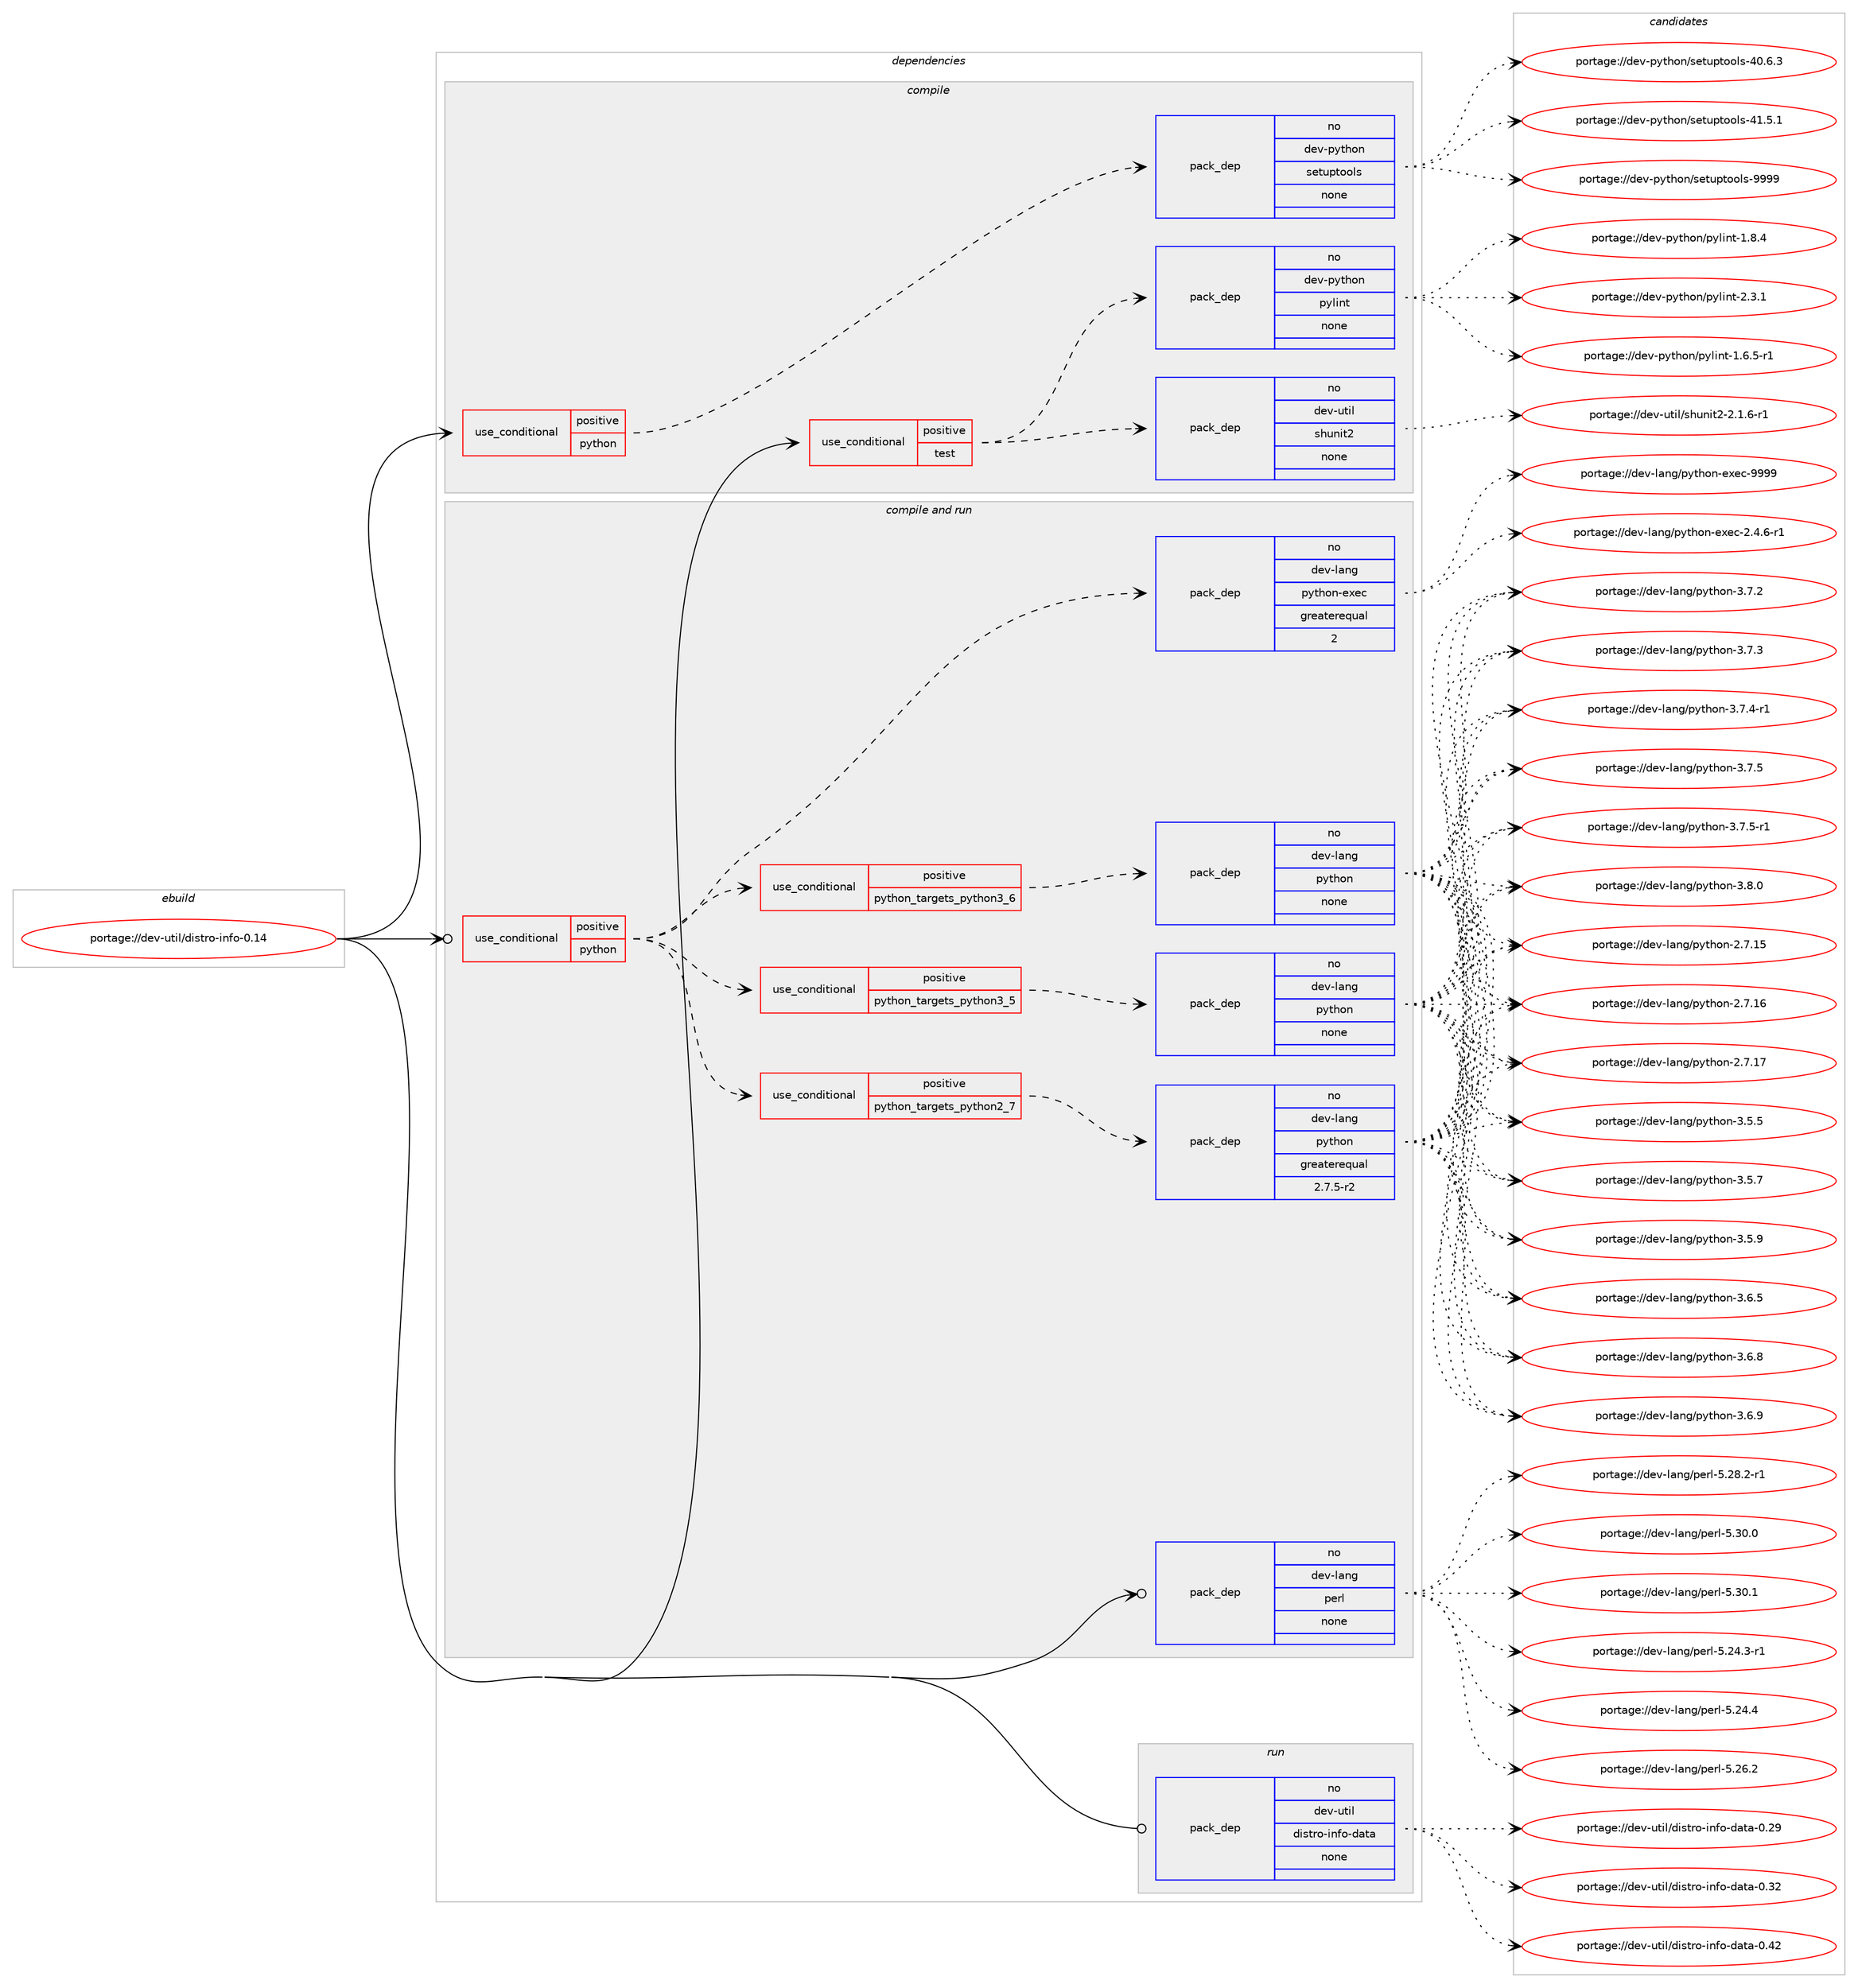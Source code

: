 digraph prolog {

# *************
# Graph options
# *************

newrank=true;
concentrate=true;
compound=true;
graph [rankdir=LR,fontname=Helvetica,fontsize=10,ranksep=1.5];#, ranksep=2.5, nodesep=0.2];
edge  [arrowhead=vee];
node  [fontname=Helvetica,fontsize=10];

# **********
# The ebuild
# **********

subgraph cluster_leftcol {
color=gray;
rank=same;
label=<<i>ebuild</i>>;
id [label="portage://dev-util/distro-info-0.14", color=red, width=4, href="../dev-util/distro-info-0.14.svg"];
}

# ****************
# The dependencies
# ****************

subgraph cluster_midcol {
color=gray;
label=<<i>dependencies</i>>;
subgraph cluster_compile {
fillcolor="#eeeeee";
style=filled;
label=<<i>compile</i>>;
subgraph cond71077 {
dependency261796 [label=<<TABLE BORDER="0" CELLBORDER="1" CELLSPACING="0" CELLPADDING="4"><TR><TD ROWSPAN="3" CELLPADDING="10">use_conditional</TD></TR><TR><TD>positive</TD></TR><TR><TD>python</TD></TR></TABLE>>, shape=none, color=red];
subgraph pack187077 {
dependency261797 [label=<<TABLE BORDER="0" CELLBORDER="1" CELLSPACING="0" CELLPADDING="4" WIDTH="220"><TR><TD ROWSPAN="6" CELLPADDING="30">pack_dep</TD></TR><TR><TD WIDTH="110">no</TD></TR><TR><TD>dev-python</TD></TR><TR><TD>setuptools</TD></TR><TR><TD>none</TD></TR><TR><TD></TD></TR></TABLE>>, shape=none, color=blue];
}
dependency261796:e -> dependency261797:w [weight=20,style="dashed",arrowhead="vee"];
}
id:e -> dependency261796:w [weight=20,style="solid",arrowhead="vee"];
subgraph cond71078 {
dependency261798 [label=<<TABLE BORDER="0" CELLBORDER="1" CELLSPACING="0" CELLPADDING="4"><TR><TD ROWSPAN="3" CELLPADDING="10">use_conditional</TD></TR><TR><TD>positive</TD></TR><TR><TD>test</TD></TR></TABLE>>, shape=none, color=red];
subgraph pack187078 {
dependency261799 [label=<<TABLE BORDER="0" CELLBORDER="1" CELLSPACING="0" CELLPADDING="4" WIDTH="220"><TR><TD ROWSPAN="6" CELLPADDING="30">pack_dep</TD></TR><TR><TD WIDTH="110">no</TD></TR><TR><TD>dev-util</TD></TR><TR><TD>shunit2</TD></TR><TR><TD>none</TD></TR><TR><TD></TD></TR></TABLE>>, shape=none, color=blue];
}
dependency261798:e -> dependency261799:w [weight=20,style="dashed",arrowhead="vee"];
subgraph pack187079 {
dependency261800 [label=<<TABLE BORDER="0" CELLBORDER="1" CELLSPACING="0" CELLPADDING="4" WIDTH="220"><TR><TD ROWSPAN="6" CELLPADDING="30">pack_dep</TD></TR><TR><TD WIDTH="110">no</TD></TR><TR><TD>dev-python</TD></TR><TR><TD>pylint</TD></TR><TR><TD>none</TD></TR><TR><TD></TD></TR></TABLE>>, shape=none, color=blue];
}
dependency261798:e -> dependency261800:w [weight=20,style="dashed",arrowhead="vee"];
}
id:e -> dependency261798:w [weight=20,style="solid",arrowhead="vee"];
}
subgraph cluster_compileandrun {
fillcolor="#eeeeee";
style=filled;
label=<<i>compile and run</i>>;
subgraph cond71079 {
dependency261801 [label=<<TABLE BORDER="0" CELLBORDER="1" CELLSPACING="0" CELLPADDING="4"><TR><TD ROWSPAN="3" CELLPADDING="10">use_conditional</TD></TR><TR><TD>positive</TD></TR><TR><TD>python</TD></TR></TABLE>>, shape=none, color=red];
subgraph cond71080 {
dependency261802 [label=<<TABLE BORDER="0" CELLBORDER="1" CELLSPACING="0" CELLPADDING="4"><TR><TD ROWSPAN="3" CELLPADDING="10">use_conditional</TD></TR><TR><TD>positive</TD></TR><TR><TD>python_targets_python2_7</TD></TR></TABLE>>, shape=none, color=red];
subgraph pack187080 {
dependency261803 [label=<<TABLE BORDER="0" CELLBORDER="1" CELLSPACING="0" CELLPADDING="4" WIDTH="220"><TR><TD ROWSPAN="6" CELLPADDING="30">pack_dep</TD></TR><TR><TD WIDTH="110">no</TD></TR><TR><TD>dev-lang</TD></TR><TR><TD>python</TD></TR><TR><TD>greaterequal</TD></TR><TR><TD>2.7.5-r2</TD></TR></TABLE>>, shape=none, color=blue];
}
dependency261802:e -> dependency261803:w [weight=20,style="dashed",arrowhead="vee"];
}
dependency261801:e -> dependency261802:w [weight=20,style="dashed",arrowhead="vee"];
subgraph cond71081 {
dependency261804 [label=<<TABLE BORDER="0" CELLBORDER="1" CELLSPACING="0" CELLPADDING="4"><TR><TD ROWSPAN="3" CELLPADDING="10">use_conditional</TD></TR><TR><TD>positive</TD></TR><TR><TD>python_targets_python3_5</TD></TR></TABLE>>, shape=none, color=red];
subgraph pack187081 {
dependency261805 [label=<<TABLE BORDER="0" CELLBORDER="1" CELLSPACING="0" CELLPADDING="4" WIDTH="220"><TR><TD ROWSPAN="6" CELLPADDING="30">pack_dep</TD></TR><TR><TD WIDTH="110">no</TD></TR><TR><TD>dev-lang</TD></TR><TR><TD>python</TD></TR><TR><TD>none</TD></TR><TR><TD></TD></TR></TABLE>>, shape=none, color=blue];
}
dependency261804:e -> dependency261805:w [weight=20,style="dashed",arrowhead="vee"];
}
dependency261801:e -> dependency261804:w [weight=20,style="dashed",arrowhead="vee"];
subgraph cond71082 {
dependency261806 [label=<<TABLE BORDER="0" CELLBORDER="1" CELLSPACING="0" CELLPADDING="4"><TR><TD ROWSPAN="3" CELLPADDING="10">use_conditional</TD></TR><TR><TD>positive</TD></TR><TR><TD>python_targets_python3_6</TD></TR></TABLE>>, shape=none, color=red];
subgraph pack187082 {
dependency261807 [label=<<TABLE BORDER="0" CELLBORDER="1" CELLSPACING="0" CELLPADDING="4" WIDTH="220"><TR><TD ROWSPAN="6" CELLPADDING="30">pack_dep</TD></TR><TR><TD WIDTH="110">no</TD></TR><TR><TD>dev-lang</TD></TR><TR><TD>python</TD></TR><TR><TD>none</TD></TR><TR><TD></TD></TR></TABLE>>, shape=none, color=blue];
}
dependency261806:e -> dependency261807:w [weight=20,style="dashed",arrowhead="vee"];
}
dependency261801:e -> dependency261806:w [weight=20,style="dashed",arrowhead="vee"];
subgraph pack187083 {
dependency261808 [label=<<TABLE BORDER="0" CELLBORDER="1" CELLSPACING="0" CELLPADDING="4" WIDTH="220"><TR><TD ROWSPAN="6" CELLPADDING="30">pack_dep</TD></TR><TR><TD WIDTH="110">no</TD></TR><TR><TD>dev-lang</TD></TR><TR><TD>python-exec</TD></TR><TR><TD>greaterequal</TD></TR><TR><TD>2</TD></TR></TABLE>>, shape=none, color=blue];
}
dependency261801:e -> dependency261808:w [weight=20,style="dashed",arrowhead="vee"];
}
id:e -> dependency261801:w [weight=20,style="solid",arrowhead="odotvee"];
subgraph pack187084 {
dependency261809 [label=<<TABLE BORDER="0" CELLBORDER="1" CELLSPACING="0" CELLPADDING="4" WIDTH="220"><TR><TD ROWSPAN="6" CELLPADDING="30">pack_dep</TD></TR><TR><TD WIDTH="110">no</TD></TR><TR><TD>dev-lang</TD></TR><TR><TD>perl</TD></TR><TR><TD>none</TD></TR><TR><TD></TD></TR></TABLE>>, shape=none, color=blue];
}
id:e -> dependency261809:w [weight=20,style="solid",arrowhead="odotvee"];
}
subgraph cluster_run {
fillcolor="#eeeeee";
style=filled;
label=<<i>run</i>>;
subgraph pack187085 {
dependency261810 [label=<<TABLE BORDER="0" CELLBORDER="1" CELLSPACING="0" CELLPADDING="4" WIDTH="220"><TR><TD ROWSPAN="6" CELLPADDING="30">pack_dep</TD></TR><TR><TD WIDTH="110">no</TD></TR><TR><TD>dev-util</TD></TR><TR><TD>distro-info-data</TD></TR><TR><TD>none</TD></TR><TR><TD></TD></TR></TABLE>>, shape=none, color=blue];
}
id:e -> dependency261810:w [weight=20,style="solid",arrowhead="odot"];
}
}

# **************
# The candidates
# **************

subgraph cluster_choices {
rank=same;
color=gray;
label=<<i>candidates</i>>;

subgraph choice187077 {
color=black;
nodesep=1;
choiceportage100101118451121211161041111104711510111611711211611111110811545524846544651 [label="portage://dev-python/setuptools-40.6.3", color=red, width=4,href="../dev-python/setuptools-40.6.3.svg"];
choiceportage100101118451121211161041111104711510111611711211611111110811545524946534649 [label="portage://dev-python/setuptools-41.5.1", color=red, width=4,href="../dev-python/setuptools-41.5.1.svg"];
choiceportage10010111845112121116104111110471151011161171121161111111081154557575757 [label="portage://dev-python/setuptools-9999", color=red, width=4,href="../dev-python/setuptools-9999.svg"];
dependency261797:e -> choiceportage100101118451121211161041111104711510111611711211611111110811545524846544651:w [style=dotted,weight="100"];
dependency261797:e -> choiceportage100101118451121211161041111104711510111611711211611111110811545524946534649:w [style=dotted,weight="100"];
dependency261797:e -> choiceportage10010111845112121116104111110471151011161171121161111111081154557575757:w [style=dotted,weight="100"];
}
subgraph choice187078 {
color=black;
nodesep=1;
choiceportage1001011184511711610510847115104117110105116504550464946544511449 [label="portage://dev-util/shunit2-2.1.6-r1", color=red, width=4,href="../dev-util/shunit2-2.1.6-r1.svg"];
dependency261799:e -> choiceportage1001011184511711610510847115104117110105116504550464946544511449:w [style=dotted,weight="100"];
}
subgraph choice187079 {
color=black;
nodesep=1;
choiceportage10010111845112121116104111110471121211081051101164549465446534511449 [label="portage://dev-python/pylint-1.6.5-r1", color=red, width=4,href="../dev-python/pylint-1.6.5-r1.svg"];
choiceportage1001011184511212111610411111047112121108105110116454946564652 [label="portage://dev-python/pylint-1.8.4", color=red, width=4,href="../dev-python/pylint-1.8.4.svg"];
choiceportage1001011184511212111610411111047112121108105110116455046514649 [label="portage://dev-python/pylint-2.3.1", color=red, width=4,href="../dev-python/pylint-2.3.1.svg"];
dependency261800:e -> choiceportage10010111845112121116104111110471121211081051101164549465446534511449:w [style=dotted,weight="100"];
dependency261800:e -> choiceportage1001011184511212111610411111047112121108105110116454946564652:w [style=dotted,weight="100"];
dependency261800:e -> choiceportage1001011184511212111610411111047112121108105110116455046514649:w [style=dotted,weight="100"];
}
subgraph choice187080 {
color=black;
nodesep=1;
choiceportage10010111845108971101034711212111610411111045504655464953 [label="portage://dev-lang/python-2.7.15", color=red, width=4,href="../dev-lang/python-2.7.15.svg"];
choiceportage10010111845108971101034711212111610411111045504655464954 [label="portage://dev-lang/python-2.7.16", color=red, width=4,href="../dev-lang/python-2.7.16.svg"];
choiceportage10010111845108971101034711212111610411111045504655464955 [label="portage://dev-lang/python-2.7.17", color=red, width=4,href="../dev-lang/python-2.7.17.svg"];
choiceportage100101118451089711010347112121116104111110455146534653 [label="portage://dev-lang/python-3.5.5", color=red, width=4,href="../dev-lang/python-3.5.5.svg"];
choiceportage100101118451089711010347112121116104111110455146534655 [label="portage://dev-lang/python-3.5.7", color=red, width=4,href="../dev-lang/python-3.5.7.svg"];
choiceportage100101118451089711010347112121116104111110455146534657 [label="portage://dev-lang/python-3.5.9", color=red, width=4,href="../dev-lang/python-3.5.9.svg"];
choiceportage100101118451089711010347112121116104111110455146544653 [label="portage://dev-lang/python-3.6.5", color=red, width=4,href="../dev-lang/python-3.6.5.svg"];
choiceportage100101118451089711010347112121116104111110455146544656 [label="portage://dev-lang/python-3.6.8", color=red, width=4,href="../dev-lang/python-3.6.8.svg"];
choiceportage100101118451089711010347112121116104111110455146544657 [label="portage://dev-lang/python-3.6.9", color=red, width=4,href="../dev-lang/python-3.6.9.svg"];
choiceportage100101118451089711010347112121116104111110455146554650 [label="portage://dev-lang/python-3.7.2", color=red, width=4,href="../dev-lang/python-3.7.2.svg"];
choiceportage100101118451089711010347112121116104111110455146554651 [label="portage://dev-lang/python-3.7.3", color=red, width=4,href="../dev-lang/python-3.7.3.svg"];
choiceportage1001011184510897110103471121211161041111104551465546524511449 [label="portage://dev-lang/python-3.7.4-r1", color=red, width=4,href="../dev-lang/python-3.7.4-r1.svg"];
choiceportage100101118451089711010347112121116104111110455146554653 [label="portage://dev-lang/python-3.7.5", color=red, width=4,href="../dev-lang/python-3.7.5.svg"];
choiceportage1001011184510897110103471121211161041111104551465546534511449 [label="portage://dev-lang/python-3.7.5-r1", color=red, width=4,href="../dev-lang/python-3.7.5-r1.svg"];
choiceportage100101118451089711010347112121116104111110455146564648 [label="portage://dev-lang/python-3.8.0", color=red, width=4,href="../dev-lang/python-3.8.0.svg"];
dependency261803:e -> choiceportage10010111845108971101034711212111610411111045504655464953:w [style=dotted,weight="100"];
dependency261803:e -> choiceportage10010111845108971101034711212111610411111045504655464954:w [style=dotted,weight="100"];
dependency261803:e -> choiceportage10010111845108971101034711212111610411111045504655464955:w [style=dotted,weight="100"];
dependency261803:e -> choiceportage100101118451089711010347112121116104111110455146534653:w [style=dotted,weight="100"];
dependency261803:e -> choiceportage100101118451089711010347112121116104111110455146534655:w [style=dotted,weight="100"];
dependency261803:e -> choiceportage100101118451089711010347112121116104111110455146534657:w [style=dotted,weight="100"];
dependency261803:e -> choiceportage100101118451089711010347112121116104111110455146544653:w [style=dotted,weight="100"];
dependency261803:e -> choiceportage100101118451089711010347112121116104111110455146544656:w [style=dotted,weight="100"];
dependency261803:e -> choiceportage100101118451089711010347112121116104111110455146544657:w [style=dotted,weight="100"];
dependency261803:e -> choiceportage100101118451089711010347112121116104111110455146554650:w [style=dotted,weight="100"];
dependency261803:e -> choiceportage100101118451089711010347112121116104111110455146554651:w [style=dotted,weight="100"];
dependency261803:e -> choiceportage1001011184510897110103471121211161041111104551465546524511449:w [style=dotted,weight="100"];
dependency261803:e -> choiceportage100101118451089711010347112121116104111110455146554653:w [style=dotted,weight="100"];
dependency261803:e -> choiceportage1001011184510897110103471121211161041111104551465546534511449:w [style=dotted,weight="100"];
dependency261803:e -> choiceportage100101118451089711010347112121116104111110455146564648:w [style=dotted,weight="100"];
}
subgraph choice187081 {
color=black;
nodesep=1;
choiceportage10010111845108971101034711212111610411111045504655464953 [label="portage://dev-lang/python-2.7.15", color=red, width=4,href="../dev-lang/python-2.7.15.svg"];
choiceportage10010111845108971101034711212111610411111045504655464954 [label="portage://dev-lang/python-2.7.16", color=red, width=4,href="../dev-lang/python-2.7.16.svg"];
choiceportage10010111845108971101034711212111610411111045504655464955 [label="portage://dev-lang/python-2.7.17", color=red, width=4,href="../dev-lang/python-2.7.17.svg"];
choiceportage100101118451089711010347112121116104111110455146534653 [label="portage://dev-lang/python-3.5.5", color=red, width=4,href="../dev-lang/python-3.5.5.svg"];
choiceportage100101118451089711010347112121116104111110455146534655 [label="portage://dev-lang/python-3.5.7", color=red, width=4,href="../dev-lang/python-3.5.7.svg"];
choiceportage100101118451089711010347112121116104111110455146534657 [label="portage://dev-lang/python-3.5.9", color=red, width=4,href="../dev-lang/python-3.5.9.svg"];
choiceportage100101118451089711010347112121116104111110455146544653 [label="portage://dev-lang/python-3.6.5", color=red, width=4,href="../dev-lang/python-3.6.5.svg"];
choiceportage100101118451089711010347112121116104111110455146544656 [label="portage://dev-lang/python-3.6.8", color=red, width=4,href="../dev-lang/python-3.6.8.svg"];
choiceportage100101118451089711010347112121116104111110455146544657 [label="portage://dev-lang/python-3.6.9", color=red, width=4,href="../dev-lang/python-3.6.9.svg"];
choiceportage100101118451089711010347112121116104111110455146554650 [label="portage://dev-lang/python-3.7.2", color=red, width=4,href="../dev-lang/python-3.7.2.svg"];
choiceportage100101118451089711010347112121116104111110455146554651 [label="portage://dev-lang/python-3.7.3", color=red, width=4,href="../dev-lang/python-3.7.3.svg"];
choiceportage1001011184510897110103471121211161041111104551465546524511449 [label="portage://dev-lang/python-3.7.4-r1", color=red, width=4,href="../dev-lang/python-3.7.4-r1.svg"];
choiceportage100101118451089711010347112121116104111110455146554653 [label="portage://dev-lang/python-3.7.5", color=red, width=4,href="../dev-lang/python-3.7.5.svg"];
choiceportage1001011184510897110103471121211161041111104551465546534511449 [label="portage://dev-lang/python-3.7.5-r1", color=red, width=4,href="../dev-lang/python-3.7.5-r1.svg"];
choiceportage100101118451089711010347112121116104111110455146564648 [label="portage://dev-lang/python-3.8.0", color=red, width=4,href="../dev-lang/python-3.8.0.svg"];
dependency261805:e -> choiceportage10010111845108971101034711212111610411111045504655464953:w [style=dotted,weight="100"];
dependency261805:e -> choiceportage10010111845108971101034711212111610411111045504655464954:w [style=dotted,weight="100"];
dependency261805:e -> choiceportage10010111845108971101034711212111610411111045504655464955:w [style=dotted,weight="100"];
dependency261805:e -> choiceportage100101118451089711010347112121116104111110455146534653:w [style=dotted,weight="100"];
dependency261805:e -> choiceportage100101118451089711010347112121116104111110455146534655:w [style=dotted,weight="100"];
dependency261805:e -> choiceportage100101118451089711010347112121116104111110455146534657:w [style=dotted,weight="100"];
dependency261805:e -> choiceportage100101118451089711010347112121116104111110455146544653:w [style=dotted,weight="100"];
dependency261805:e -> choiceportage100101118451089711010347112121116104111110455146544656:w [style=dotted,weight="100"];
dependency261805:e -> choiceportage100101118451089711010347112121116104111110455146544657:w [style=dotted,weight="100"];
dependency261805:e -> choiceportage100101118451089711010347112121116104111110455146554650:w [style=dotted,weight="100"];
dependency261805:e -> choiceportage100101118451089711010347112121116104111110455146554651:w [style=dotted,weight="100"];
dependency261805:e -> choiceportage1001011184510897110103471121211161041111104551465546524511449:w [style=dotted,weight="100"];
dependency261805:e -> choiceportage100101118451089711010347112121116104111110455146554653:w [style=dotted,weight="100"];
dependency261805:e -> choiceportage1001011184510897110103471121211161041111104551465546534511449:w [style=dotted,weight="100"];
dependency261805:e -> choiceportage100101118451089711010347112121116104111110455146564648:w [style=dotted,weight="100"];
}
subgraph choice187082 {
color=black;
nodesep=1;
choiceportage10010111845108971101034711212111610411111045504655464953 [label="portage://dev-lang/python-2.7.15", color=red, width=4,href="../dev-lang/python-2.7.15.svg"];
choiceportage10010111845108971101034711212111610411111045504655464954 [label="portage://dev-lang/python-2.7.16", color=red, width=4,href="../dev-lang/python-2.7.16.svg"];
choiceportage10010111845108971101034711212111610411111045504655464955 [label="portage://dev-lang/python-2.7.17", color=red, width=4,href="../dev-lang/python-2.7.17.svg"];
choiceportage100101118451089711010347112121116104111110455146534653 [label="portage://dev-lang/python-3.5.5", color=red, width=4,href="../dev-lang/python-3.5.5.svg"];
choiceportage100101118451089711010347112121116104111110455146534655 [label="portage://dev-lang/python-3.5.7", color=red, width=4,href="../dev-lang/python-3.5.7.svg"];
choiceportage100101118451089711010347112121116104111110455146534657 [label="portage://dev-lang/python-3.5.9", color=red, width=4,href="../dev-lang/python-3.5.9.svg"];
choiceportage100101118451089711010347112121116104111110455146544653 [label="portage://dev-lang/python-3.6.5", color=red, width=4,href="../dev-lang/python-3.6.5.svg"];
choiceportage100101118451089711010347112121116104111110455146544656 [label="portage://dev-lang/python-3.6.8", color=red, width=4,href="../dev-lang/python-3.6.8.svg"];
choiceportage100101118451089711010347112121116104111110455146544657 [label="portage://dev-lang/python-3.6.9", color=red, width=4,href="../dev-lang/python-3.6.9.svg"];
choiceportage100101118451089711010347112121116104111110455146554650 [label="portage://dev-lang/python-3.7.2", color=red, width=4,href="../dev-lang/python-3.7.2.svg"];
choiceportage100101118451089711010347112121116104111110455146554651 [label="portage://dev-lang/python-3.7.3", color=red, width=4,href="../dev-lang/python-3.7.3.svg"];
choiceportage1001011184510897110103471121211161041111104551465546524511449 [label="portage://dev-lang/python-3.7.4-r1", color=red, width=4,href="../dev-lang/python-3.7.4-r1.svg"];
choiceportage100101118451089711010347112121116104111110455146554653 [label="portage://dev-lang/python-3.7.5", color=red, width=4,href="../dev-lang/python-3.7.5.svg"];
choiceportage1001011184510897110103471121211161041111104551465546534511449 [label="portage://dev-lang/python-3.7.5-r1", color=red, width=4,href="../dev-lang/python-3.7.5-r1.svg"];
choiceportage100101118451089711010347112121116104111110455146564648 [label="portage://dev-lang/python-3.8.0", color=red, width=4,href="../dev-lang/python-3.8.0.svg"];
dependency261807:e -> choiceportage10010111845108971101034711212111610411111045504655464953:w [style=dotted,weight="100"];
dependency261807:e -> choiceportage10010111845108971101034711212111610411111045504655464954:w [style=dotted,weight="100"];
dependency261807:e -> choiceportage10010111845108971101034711212111610411111045504655464955:w [style=dotted,weight="100"];
dependency261807:e -> choiceportage100101118451089711010347112121116104111110455146534653:w [style=dotted,weight="100"];
dependency261807:e -> choiceportage100101118451089711010347112121116104111110455146534655:w [style=dotted,weight="100"];
dependency261807:e -> choiceportage100101118451089711010347112121116104111110455146534657:w [style=dotted,weight="100"];
dependency261807:e -> choiceportage100101118451089711010347112121116104111110455146544653:w [style=dotted,weight="100"];
dependency261807:e -> choiceportage100101118451089711010347112121116104111110455146544656:w [style=dotted,weight="100"];
dependency261807:e -> choiceportage100101118451089711010347112121116104111110455146544657:w [style=dotted,weight="100"];
dependency261807:e -> choiceportage100101118451089711010347112121116104111110455146554650:w [style=dotted,weight="100"];
dependency261807:e -> choiceportage100101118451089711010347112121116104111110455146554651:w [style=dotted,weight="100"];
dependency261807:e -> choiceportage1001011184510897110103471121211161041111104551465546524511449:w [style=dotted,weight="100"];
dependency261807:e -> choiceportage100101118451089711010347112121116104111110455146554653:w [style=dotted,weight="100"];
dependency261807:e -> choiceportage1001011184510897110103471121211161041111104551465546534511449:w [style=dotted,weight="100"];
dependency261807:e -> choiceportage100101118451089711010347112121116104111110455146564648:w [style=dotted,weight="100"];
}
subgraph choice187083 {
color=black;
nodesep=1;
choiceportage10010111845108971101034711212111610411111045101120101994550465246544511449 [label="portage://dev-lang/python-exec-2.4.6-r1", color=red, width=4,href="../dev-lang/python-exec-2.4.6-r1.svg"];
choiceportage10010111845108971101034711212111610411111045101120101994557575757 [label="portage://dev-lang/python-exec-9999", color=red, width=4,href="../dev-lang/python-exec-9999.svg"];
dependency261808:e -> choiceportage10010111845108971101034711212111610411111045101120101994550465246544511449:w [style=dotted,weight="100"];
dependency261808:e -> choiceportage10010111845108971101034711212111610411111045101120101994557575757:w [style=dotted,weight="100"];
}
subgraph choice187084 {
color=black;
nodesep=1;
choiceportage100101118451089711010347112101114108455346505246514511449 [label="portage://dev-lang/perl-5.24.3-r1", color=red, width=4,href="../dev-lang/perl-5.24.3-r1.svg"];
choiceportage10010111845108971101034711210111410845534650524652 [label="portage://dev-lang/perl-5.24.4", color=red, width=4,href="../dev-lang/perl-5.24.4.svg"];
choiceportage10010111845108971101034711210111410845534650544650 [label="portage://dev-lang/perl-5.26.2", color=red, width=4,href="../dev-lang/perl-5.26.2.svg"];
choiceportage100101118451089711010347112101114108455346505646504511449 [label="portage://dev-lang/perl-5.28.2-r1", color=red, width=4,href="../dev-lang/perl-5.28.2-r1.svg"];
choiceportage10010111845108971101034711210111410845534651484648 [label="portage://dev-lang/perl-5.30.0", color=red, width=4,href="../dev-lang/perl-5.30.0.svg"];
choiceportage10010111845108971101034711210111410845534651484649 [label="portage://dev-lang/perl-5.30.1", color=red, width=4,href="../dev-lang/perl-5.30.1.svg"];
dependency261809:e -> choiceportage100101118451089711010347112101114108455346505246514511449:w [style=dotted,weight="100"];
dependency261809:e -> choiceportage10010111845108971101034711210111410845534650524652:w [style=dotted,weight="100"];
dependency261809:e -> choiceportage10010111845108971101034711210111410845534650544650:w [style=dotted,weight="100"];
dependency261809:e -> choiceportage100101118451089711010347112101114108455346505646504511449:w [style=dotted,weight="100"];
dependency261809:e -> choiceportage10010111845108971101034711210111410845534651484648:w [style=dotted,weight="100"];
dependency261809:e -> choiceportage10010111845108971101034711210111410845534651484649:w [style=dotted,weight="100"];
}
subgraph choice187085 {
color=black;
nodesep=1;
choiceportage1001011184511711610510847100105115116114111451051101021114510097116974548465057 [label="portage://dev-util/distro-info-data-0.29", color=red, width=4,href="../dev-util/distro-info-data-0.29.svg"];
choiceportage1001011184511711610510847100105115116114111451051101021114510097116974548465150 [label="portage://dev-util/distro-info-data-0.32", color=red, width=4,href="../dev-util/distro-info-data-0.32.svg"];
choiceportage1001011184511711610510847100105115116114111451051101021114510097116974548465250 [label="portage://dev-util/distro-info-data-0.42", color=red, width=4,href="../dev-util/distro-info-data-0.42.svg"];
dependency261810:e -> choiceportage1001011184511711610510847100105115116114111451051101021114510097116974548465057:w [style=dotted,weight="100"];
dependency261810:e -> choiceportage1001011184511711610510847100105115116114111451051101021114510097116974548465150:w [style=dotted,weight="100"];
dependency261810:e -> choiceportage1001011184511711610510847100105115116114111451051101021114510097116974548465250:w [style=dotted,weight="100"];
}
}

}
